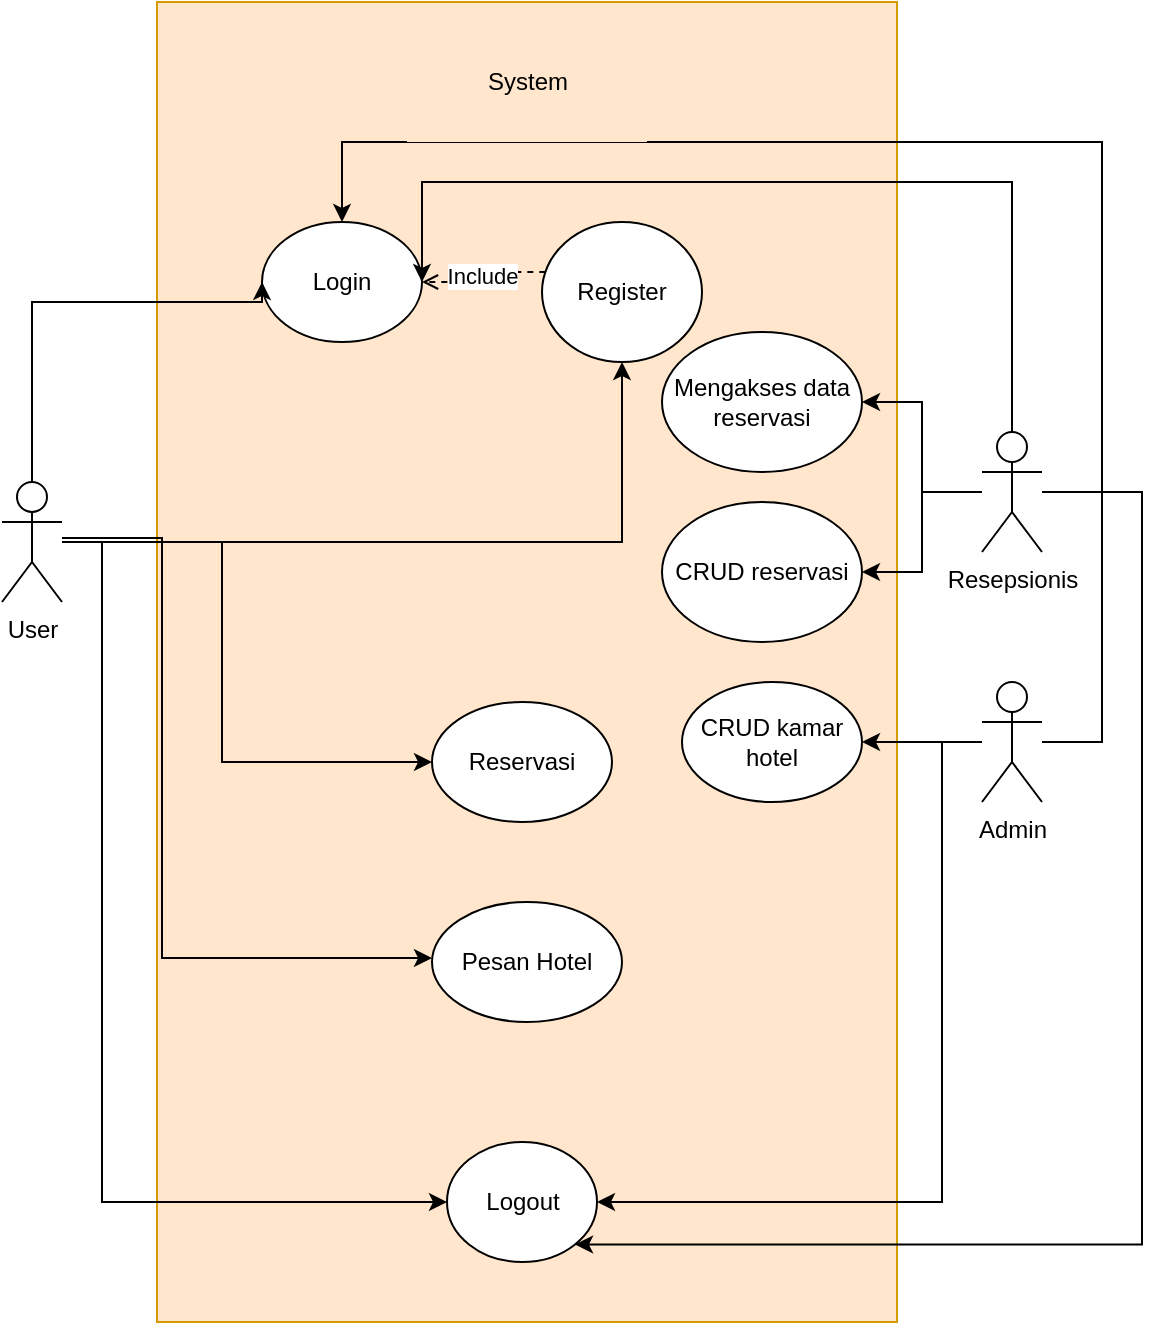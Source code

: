 <mxfile version="20.8.5" type="github">
  <diagram id="4LuqVQnpE65EttmVQqXr" name="Page-1">
    <mxGraphModel dx="1542" dy="904" grid="1" gridSize="10" guides="1" tooltips="1" connect="1" arrows="1" fold="1" page="1" pageScale="1" pageWidth="850" pageHeight="1100" math="0" shadow="0">
      <root>
        <mxCell id="0" />
        <mxCell id="1" parent="0" />
        <mxCell id="v9NvR37lFsEMT2iOQ36E-4" value="" style="rounded=0;whiteSpace=wrap;html=1;fillColor=#ffe6cc;strokeColor=#d79b00;" parent="1" vertex="1">
          <mxGeometry x="257.5" width="370" height="660" as="geometry" />
        </mxCell>
        <mxCell id="v9NvR37lFsEMT2iOQ36E-5" value="Login" style="ellipse;whiteSpace=wrap;html=1;" parent="1" vertex="1">
          <mxGeometry x="310" y="110" width="80" height="60" as="geometry" />
        </mxCell>
        <mxCell id="v9NvR37lFsEMT2iOQ36E-10" style="edgeStyle=orthogonalEdgeStyle;rounded=0;orthogonalLoop=1;jettySize=auto;html=1;entryX=0;entryY=0.5;entryDx=0;entryDy=0;" parent="1" source="v9NvR37lFsEMT2iOQ36E-8" target="v9NvR37lFsEMT2iOQ36E-5" edge="1">
          <mxGeometry relative="1" as="geometry">
            <Array as="points">
              <mxPoint x="195" y="150" />
            </Array>
          </mxGeometry>
        </mxCell>
        <mxCell id="v9NvR37lFsEMT2iOQ36E-19" style="edgeStyle=orthogonalEdgeStyle;rounded=0;orthogonalLoop=1;jettySize=auto;html=1;" parent="1" source="v9NvR37lFsEMT2iOQ36E-8" target="v9NvR37lFsEMT2iOQ36E-18" edge="1">
          <mxGeometry relative="1" as="geometry">
            <Array as="points">
              <mxPoint x="310" y="270" />
              <mxPoint x="310" y="270" />
            </Array>
          </mxGeometry>
        </mxCell>
        <mxCell id="v9NvR37lFsEMT2iOQ36E-25" style="edgeStyle=orthogonalEdgeStyle;rounded=0;orthogonalLoop=1;jettySize=auto;html=1;entryX=0;entryY=0.5;entryDx=0;entryDy=0;" parent="1" source="v9NvR37lFsEMT2iOQ36E-8" target="v9NvR37lFsEMT2iOQ36E-24" edge="1">
          <mxGeometry relative="1" as="geometry">
            <Array as="points">
              <mxPoint x="290" y="270" />
              <mxPoint x="290" y="380" />
            </Array>
          </mxGeometry>
        </mxCell>
        <mxCell id="v9NvR37lFsEMT2iOQ36E-27" style="edgeStyle=orthogonalEdgeStyle;rounded=0;orthogonalLoop=1;jettySize=auto;html=1;entryX=0;entryY=0.5;entryDx=0;entryDy=0;" parent="1" edge="1">
          <mxGeometry relative="1" as="geometry">
            <Array as="points">
              <mxPoint x="260" y="268" />
              <mxPoint x="260" y="478" />
            </Array>
            <mxPoint x="210" y="268" as="sourcePoint" />
            <mxPoint x="395" y="478" as="targetPoint" />
          </mxGeometry>
        </mxCell>
        <mxCell id="v9NvR37lFsEMT2iOQ36E-28" style="edgeStyle=orthogonalEdgeStyle;rounded=0;orthogonalLoop=1;jettySize=auto;html=1;entryX=0;entryY=0.5;entryDx=0;entryDy=0;" parent="1" source="v9NvR37lFsEMT2iOQ36E-8" target="v9NvR37lFsEMT2iOQ36E-15" edge="1">
          <mxGeometry relative="1" as="geometry">
            <Array as="points">
              <mxPoint x="230" y="270" />
              <mxPoint x="230" y="600" />
            </Array>
          </mxGeometry>
        </mxCell>
        <mxCell id="v9NvR37lFsEMT2iOQ36E-8" value="User&lt;br&gt;" style="shape=umlActor;verticalLabelPosition=bottom;verticalAlign=top;html=1;outlineConnect=0;" parent="1" vertex="1">
          <mxGeometry x="180" y="240" width="30" height="60" as="geometry" />
        </mxCell>
        <mxCell id="v9NvR37lFsEMT2iOQ36E-17" style="edgeStyle=orthogonalEdgeStyle;rounded=0;orthogonalLoop=1;jettySize=auto;html=1;" parent="1" source="v9NvR37lFsEMT2iOQ36E-11" target="v9NvR37lFsEMT2iOQ36E-5" edge="1">
          <mxGeometry relative="1" as="geometry">
            <Array as="points">
              <mxPoint x="730" y="370" />
              <mxPoint x="730" y="70" />
              <mxPoint x="350" y="70" />
            </Array>
          </mxGeometry>
        </mxCell>
        <mxCell id="v9NvR37lFsEMT2iOQ36E-21" style="edgeStyle=orthogonalEdgeStyle;rounded=0;orthogonalLoop=1;jettySize=auto;html=1;" parent="1" source="v9NvR37lFsEMT2iOQ36E-11" target="v9NvR37lFsEMT2iOQ36E-20" edge="1">
          <mxGeometry relative="1" as="geometry" />
        </mxCell>
        <mxCell id="v9NvR37lFsEMT2iOQ36E-30" style="edgeStyle=orthogonalEdgeStyle;rounded=0;orthogonalLoop=1;jettySize=auto;html=1;entryX=1;entryY=0.5;entryDx=0;entryDy=0;" parent="1" source="v9NvR37lFsEMT2iOQ36E-11" target="v9NvR37lFsEMT2iOQ36E-15" edge="1">
          <mxGeometry relative="1" as="geometry">
            <Array as="points">
              <mxPoint x="650" y="370" />
              <mxPoint x="650" y="600" />
            </Array>
          </mxGeometry>
        </mxCell>
        <mxCell id="v9NvR37lFsEMT2iOQ36E-11" value="Admin" style="shape=umlActor;verticalLabelPosition=bottom;verticalAlign=top;html=1;outlineConnect=0;" parent="1" vertex="1">
          <mxGeometry x="670" y="340" width="30" height="60" as="geometry" />
        </mxCell>
        <mxCell id="v9NvR37lFsEMT2iOQ36E-16" style="edgeStyle=orthogonalEdgeStyle;rounded=0;orthogonalLoop=1;jettySize=auto;html=1;entryX=1;entryY=0.5;entryDx=0;entryDy=0;" parent="1" source="v9NvR37lFsEMT2iOQ36E-12" target="v9NvR37lFsEMT2iOQ36E-5" edge="1">
          <mxGeometry relative="1" as="geometry">
            <Array as="points">
              <mxPoint x="685" y="90" />
              <mxPoint x="390" y="90" />
            </Array>
          </mxGeometry>
        </mxCell>
        <mxCell id="v9NvR37lFsEMT2iOQ36E-23" style="edgeStyle=orthogonalEdgeStyle;rounded=0;orthogonalLoop=1;jettySize=auto;html=1;" parent="1" source="v9NvR37lFsEMT2iOQ36E-12" target="v9NvR37lFsEMT2iOQ36E-22" edge="1">
          <mxGeometry relative="1" as="geometry" />
        </mxCell>
        <mxCell id="v9NvR37lFsEMT2iOQ36E-29" style="edgeStyle=orthogonalEdgeStyle;rounded=0;orthogonalLoop=1;jettySize=auto;html=1;entryX=1;entryY=1;entryDx=0;entryDy=0;" parent="1" source="v9NvR37lFsEMT2iOQ36E-12" target="v9NvR37lFsEMT2iOQ36E-15" edge="1">
          <mxGeometry relative="1" as="geometry">
            <Array as="points">
              <mxPoint x="750" y="245" />
              <mxPoint x="750" y="621" />
            </Array>
          </mxGeometry>
        </mxCell>
        <mxCell id="v9NvR37lFsEMT2iOQ36E-36" style="edgeStyle=orthogonalEdgeStyle;rounded=0;orthogonalLoop=1;jettySize=auto;html=1;endArrow=classic;endFill=1;" parent="1" source="v9NvR37lFsEMT2iOQ36E-12" target="v9NvR37lFsEMT2iOQ36E-34" edge="1">
          <mxGeometry relative="1" as="geometry" />
        </mxCell>
        <mxCell id="v9NvR37lFsEMT2iOQ36E-12" value="Resepsionis" style="shape=umlActor;verticalLabelPosition=bottom;verticalAlign=top;html=1;outlineConnect=0;" parent="1" vertex="1">
          <mxGeometry x="670" y="215" width="30" height="60" as="geometry" />
        </mxCell>
        <mxCell id="v9NvR37lFsEMT2iOQ36E-15" value="Logout" style="ellipse;whiteSpace=wrap;html=1;" parent="1" vertex="1">
          <mxGeometry x="402.5" y="570" width="75" height="60" as="geometry" />
        </mxCell>
        <mxCell id="v9NvR37lFsEMT2iOQ36E-37" value="Include" style="edgeStyle=orthogonalEdgeStyle;rounded=0;orthogonalLoop=1;jettySize=auto;html=1;entryX=1;entryY=0.5;entryDx=0;entryDy=0;endArrow=open;endFill=0;dashed=1;" parent="1" source="v9NvR37lFsEMT2iOQ36E-18" target="v9NvR37lFsEMT2iOQ36E-5" edge="1">
          <mxGeometry relative="1" as="geometry">
            <Array as="points">
              <mxPoint x="420" y="135" />
              <mxPoint x="420" y="140" />
            </Array>
          </mxGeometry>
        </mxCell>
        <mxCell id="v9NvR37lFsEMT2iOQ36E-18" value="Register" style="ellipse;whiteSpace=wrap;html=1;" parent="1" vertex="1">
          <mxGeometry x="450" y="110" width="80" height="70" as="geometry" />
        </mxCell>
        <mxCell id="v9NvR37lFsEMT2iOQ36E-20" value="CRUD kamar hotel" style="ellipse;whiteSpace=wrap;html=1;" parent="1" vertex="1">
          <mxGeometry x="520" y="340" width="90" height="60" as="geometry" />
        </mxCell>
        <mxCell id="v9NvR37lFsEMT2iOQ36E-22" value="CRUD reservasi" style="ellipse;whiteSpace=wrap;html=1;" parent="1" vertex="1">
          <mxGeometry x="510" y="250" width="100" height="70" as="geometry" />
        </mxCell>
        <mxCell id="v9NvR37lFsEMT2iOQ36E-24" value="Reservasi" style="ellipse;whiteSpace=wrap;html=1;" parent="1" vertex="1">
          <mxGeometry x="395" y="350" width="90" height="60" as="geometry" />
        </mxCell>
        <mxCell id="v9NvR37lFsEMT2iOQ36E-26" value="Pesan Hotel" style="ellipse;whiteSpace=wrap;html=1;" parent="1" vertex="1">
          <mxGeometry x="395" y="450" width="95" height="60" as="geometry" />
        </mxCell>
        <mxCell id="v9NvR37lFsEMT2iOQ36E-33" value="System" style="rounded=0;whiteSpace=wrap;html=1;fillColor=#ffe6cc;strokeColor=none;" parent="1" vertex="1">
          <mxGeometry x="382.5" y="10" width="120" height="60" as="geometry" />
        </mxCell>
        <mxCell id="v9NvR37lFsEMT2iOQ36E-34" value="Mengakses data reservasi" style="ellipse;whiteSpace=wrap;html=1;" parent="1" vertex="1">
          <mxGeometry x="510" y="165" width="100" height="70" as="geometry" />
        </mxCell>
      </root>
    </mxGraphModel>
  </diagram>
</mxfile>
